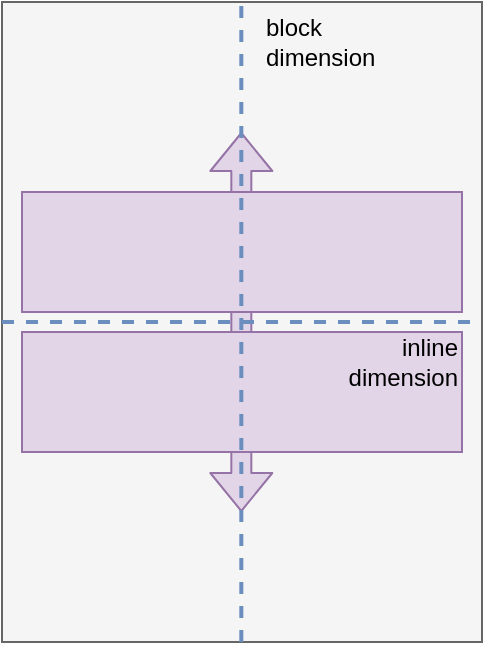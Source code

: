 <mxfile version="13.1.5" type="device"><diagram id="LgjTPwxMQ01JuIyx9_Hg" name="Page-1"><mxGraphModel dx="731" dy="493" grid="1" gridSize="10" guides="1" tooltips="1" connect="1" arrows="1" fold="1" page="1" pageScale="1" pageWidth="850" pageHeight="1100" math="0" shadow="0"><root><mxCell id="0"/><mxCell id="1" parent="0"/><mxCell id="t0PvGvEKLj19Cgtn3Sia-1" value="" style="rounded=0;whiteSpace=wrap;html=1;fillColor=#f5f5f5;strokeColor=#666666;fontColor=#333333;" parent="1" vertex="1"><mxGeometry x="160" y="80" width="240" height="320" as="geometry"/></mxCell><mxCell id="hYwVBV-Oyiu_yJsusZT1-1" value="" style="shape=flexArrow;endArrow=classic;startArrow=classic;html=1;fillColor=#e1d5e7;strokeColor=#9673a6;" edge="1" parent="1"><mxGeometry width="50" height="50" relative="1" as="geometry"><mxPoint x="279.66" y="335" as="sourcePoint"/><mxPoint x="279.66" y="145" as="targetPoint"/></mxGeometry></mxCell><mxCell id="t0PvGvEKLj19Cgtn3Sia-3" value="" style="rounded=0;whiteSpace=wrap;html=1;fillColor=#e1d5e7;strokeColor=#9673a6;" parent="1" vertex="1"><mxGeometry x="170" y="175" width="220" height="60" as="geometry"/></mxCell><mxCell id="t0PvGvEKLj19Cgtn3Sia-4" value="" style="rounded=0;whiteSpace=wrap;html=1;fillColor=#e1d5e7;strokeColor=#9673a6;" parent="1" vertex="1"><mxGeometry x="170" y="245" width="220" height="60" as="geometry"/></mxCell><mxCell id="hYwVBV-Oyiu_yJsusZT1-3" value="" style="endArrow=none;html=1;fillColor=#dae8fc;strokeColor=#6c8ebf;strokeWidth=2;dashed=1;" edge="1" parent="1"><mxGeometry width="50" height="50" relative="1" as="geometry"><mxPoint x="279.66" y="400" as="sourcePoint"/><mxPoint x="279.66" y="80" as="targetPoint"/></mxGeometry></mxCell><mxCell id="hYwVBV-Oyiu_yJsusZT1-4" value="" style="endArrow=none;html=1;fillColor=#dae8fc;strokeColor=#6c8ebf;strokeWidth=2;dashed=1;" edge="1" parent="1"><mxGeometry width="50" height="50" relative="1" as="geometry"><mxPoint x="160" y="240" as="sourcePoint"/><mxPoint x="400" y="240" as="targetPoint"/></mxGeometry></mxCell><mxCell id="hYwVBV-Oyiu_yJsusZT1-5" value="block&lt;br&gt;dimension" style="text;html=1;strokeColor=none;fillColor=none;align=left;verticalAlign=middle;whiteSpace=wrap;rounded=0;" vertex="1" parent="1"><mxGeometry x="290" y="90" width="40" height="20" as="geometry"/></mxCell><mxCell id="hYwVBV-Oyiu_yJsusZT1-6" value="inline&lt;br&gt;dimension" style="text;html=1;strokeColor=none;fillColor=none;align=right;verticalAlign=middle;whiteSpace=wrap;rounded=0;" vertex="1" parent="1"><mxGeometry x="350" y="250" width="40" height="20" as="geometry"/></mxCell></root></mxGraphModel></diagram></mxfile>